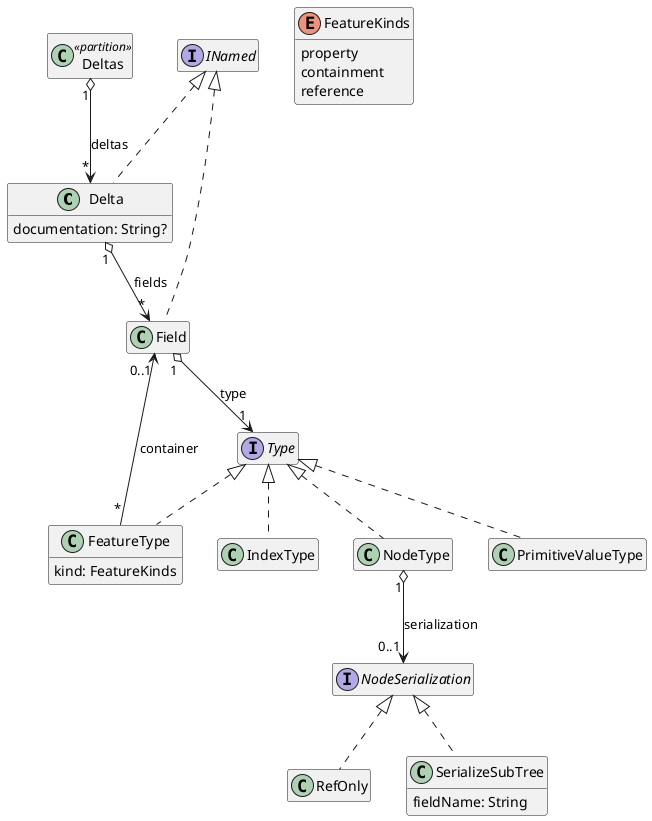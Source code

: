 // Copyright 2025 TRUMPF Laser SE and other contributors
//
// Licensed under the Apache License, Version 2.0 (the "License")
// you may not use this file except in compliance with the License.
// You may obtain a copy of the License at
//
//     http://www.apache.org/licenses/LICENSE-2.0
//
// Unless required by applicable law or agreed to in writing, software
// distributed under the License is distributed on an "AS IS" BASIS,
// WITHOUT WARRANTIES OR CONDITIONS OF ANY KIND, either express or implied.
// See the License for the specific language governing permissions and
// limitations under the License.
//
// SPDX-FileCopyrightText: 2025 TRUMPF Laser SE and other contributors
// SPDX-License-Identifier: Apache-2.0

// Warning: this file is generated!
// Modifying it by hand is useless at best, and sabotage at worst.

@startuml
hide empty members

' qualified name: "Deltas"


class Delta implements INamed {
  documentation: String?
}

class Deltas <<partition>>

enum FeatureKinds {
  property
  containment
  reference
}

class FeatureType implements Type {
  kind: FeatureKinds
}

class Field implements INamed

class IndexType implements Type

interface NodeSerialization
class NodeType implements Type

class PrimitiveValueType implements Type

class RefOnly implements NodeSerialization

class SerializeSubTree implements NodeSerialization {
  fieldName: String
}

interface Type


' relations:

Delta "1" o--> "*" Field: fields
Deltas "1" o--> "*" Delta: deltas

FeatureType "*" --> "0..1" Field: container
Field "1" o--> "1" Type: type


NodeType "1" o--> "0..1" NodeSerialization: serialization





@enduml

